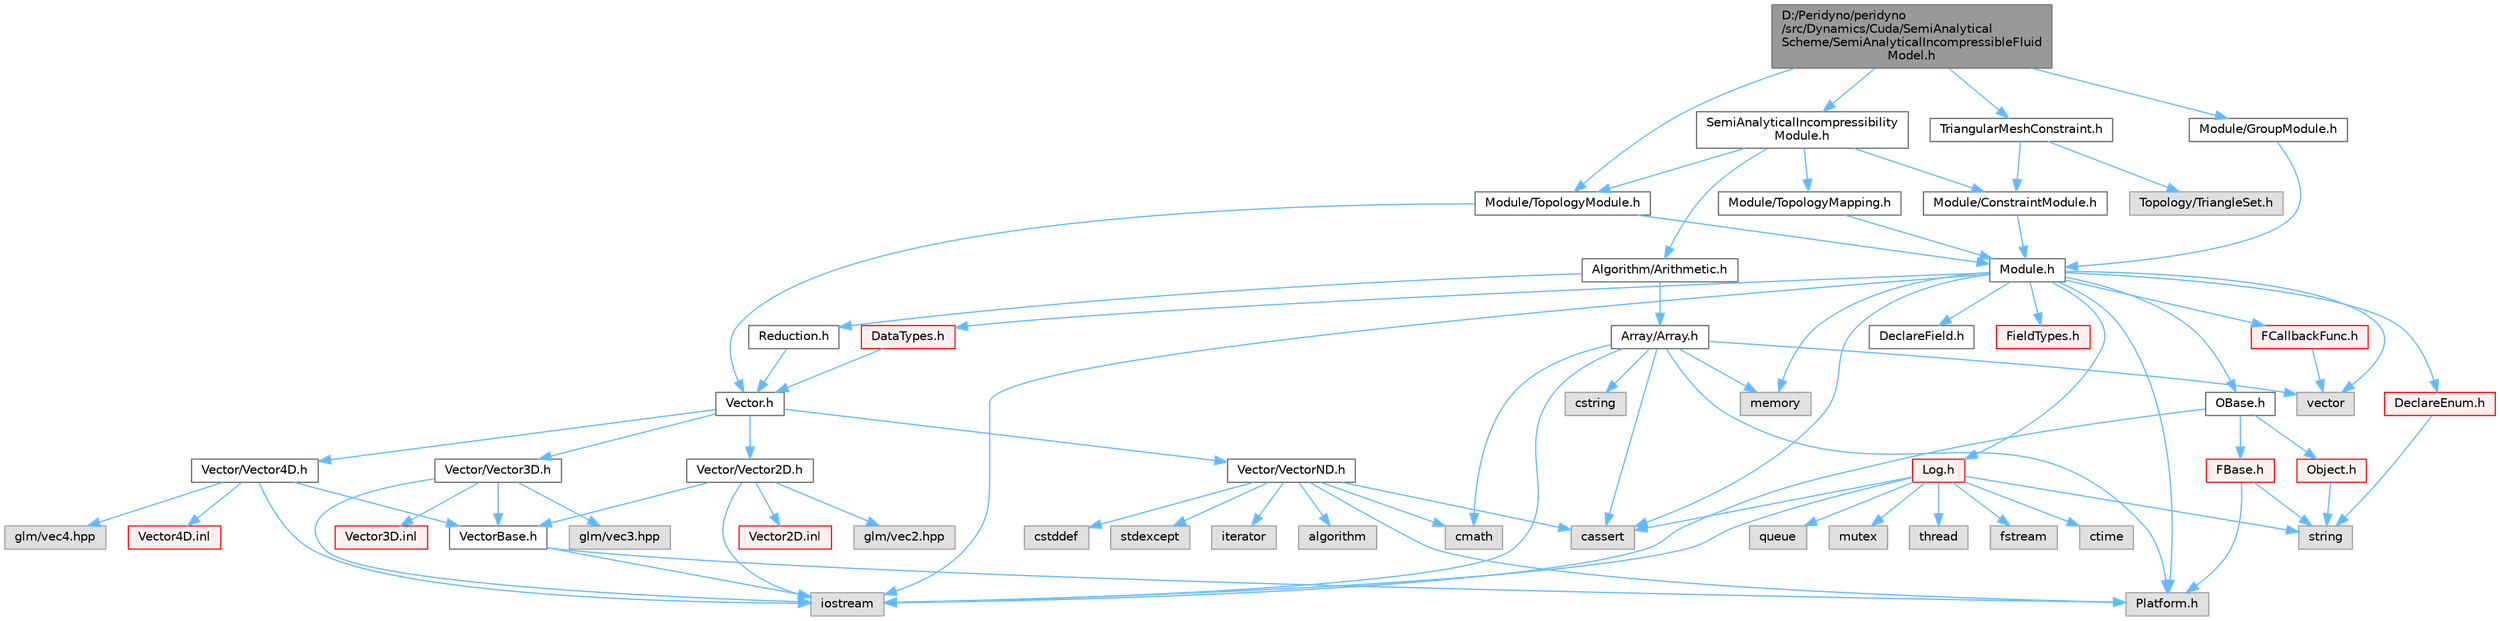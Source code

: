 digraph "D:/Peridyno/peridyno/src/Dynamics/Cuda/SemiAnalyticalScheme/SemiAnalyticalIncompressibleFluidModel.h"
{
 // LATEX_PDF_SIZE
  bgcolor="transparent";
  edge [fontname=Helvetica,fontsize=10,labelfontname=Helvetica,labelfontsize=10];
  node [fontname=Helvetica,fontsize=10,shape=box,height=0.2,width=0.4];
  Node1 [id="Node000001",label="D:/Peridyno/peridyno\l/src/Dynamics/Cuda/SemiAnalytical\lScheme/SemiAnalyticalIncompressibleFluid\lModel.h",height=0.2,width=0.4,color="gray40", fillcolor="grey60", style="filled", fontcolor="black",tooltip=" "];
  Node1 -> Node2 [id="edge1_Node000001_Node000002",color="steelblue1",style="solid",tooltip=" "];
  Node2 [id="Node000002",label="SemiAnalyticalIncompressibility\lModule.h",height=0.2,width=0.4,color="grey40", fillcolor="white", style="filled",URL="$_semi_analytical_incompressibility_module_8h.html",tooltip=" "];
  Node2 -> Node3 [id="edge2_Node000002_Node000003",color="steelblue1",style="solid",tooltip=" "];
  Node3 [id="Node000003",label="Module/ConstraintModule.h",height=0.2,width=0.4,color="grey40", fillcolor="white", style="filled",URL="$_constraint_module_8h.html",tooltip=" "];
  Node3 -> Node4 [id="edge3_Node000003_Node000004",color="steelblue1",style="solid",tooltip=" "];
  Node4 [id="Node000004",label="Module.h",height=0.2,width=0.4,color="grey40", fillcolor="white", style="filled",URL="$_module_8h.html",tooltip=" "];
  Node4 -> Node5 [id="edge4_Node000004_Node000005",color="steelblue1",style="solid",tooltip=" "];
  Node5 [id="Node000005",label="Platform.h",height=0.2,width=0.4,color="grey60", fillcolor="#E0E0E0", style="filled",tooltip=" "];
  Node4 -> Node6 [id="edge5_Node000004_Node000006",color="steelblue1",style="solid",tooltip=" "];
  Node6 [id="Node000006",label="memory",height=0.2,width=0.4,color="grey60", fillcolor="#E0E0E0", style="filled",tooltip=" "];
  Node4 -> Node7 [id="edge6_Node000004_Node000007",color="steelblue1",style="solid",tooltip=" "];
  Node7 [id="Node000007",label="vector",height=0.2,width=0.4,color="grey60", fillcolor="#E0E0E0", style="filled",tooltip=" "];
  Node4 -> Node8 [id="edge7_Node000004_Node000008",color="steelblue1",style="solid",tooltip=" "];
  Node8 [id="Node000008",label="cassert",height=0.2,width=0.4,color="grey60", fillcolor="#E0E0E0", style="filled",tooltip=" "];
  Node4 -> Node9 [id="edge8_Node000004_Node000009",color="steelblue1",style="solid",tooltip=" "];
  Node9 [id="Node000009",label="iostream",height=0.2,width=0.4,color="grey60", fillcolor="#E0E0E0", style="filled",tooltip=" "];
  Node4 -> Node10 [id="edge9_Node000004_Node000010",color="steelblue1",style="solid",tooltip=" "];
  Node10 [id="Node000010",label="OBase.h",height=0.2,width=0.4,color="grey40", fillcolor="white", style="filled",URL="$_o_base_8h.html",tooltip=" "];
  Node10 -> Node9 [id="edge10_Node000010_Node000009",color="steelblue1",style="solid",tooltip=" "];
  Node10 -> Node11 [id="edge11_Node000010_Node000011",color="steelblue1",style="solid",tooltip=" "];
  Node11 [id="Node000011",label="FBase.h",height=0.2,width=0.4,color="red", fillcolor="#FFF0F0", style="filled",URL="$_f_base_8h.html",tooltip=" "];
  Node11 -> Node5 [id="edge12_Node000011_Node000005",color="steelblue1",style="solid",tooltip=" "];
  Node11 -> Node14 [id="edge13_Node000011_Node000014",color="steelblue1",style="solid",tooltip=" "];
  Node14 [id="Node000014",label="string",height=0.2,width=0.4,color="grey60", fillcolor="#E0E0E0", style="filled",tooltip=" "];
  Node10 -> Node17 [id="edge14_Node000010_Node000017",color="steelblue1",style="solid",tooltip=" "];
  Node17 [id="Node000017",label="Object.h",height=0.2,width=0.4,color="red", fillcolor="#FFF0F0", style="filled",URL="$_object_8h.html",tooltip=" "];
  Node17 -> Node14 [id="edge15_Node000017_Node000014",color="steelblue1",style="solid",tooltip=" "];
  Node4 -> Node20 [id="edge16_Node000004_Node000020",color="steelblue1",style="solid",tooltip=" "];
  Node20 [id="Node000020",label="Log.h",height=0.2,width=0.4,color="red", fillcolor="#FFF0F0", style="filled",URL="$_log_8h.html",tooltip=" "];
  Node20 -> Node21 [id="edge17_Node000020_Node000021",color="steelblue1",style="solid",tooltip=" "];
  Node21 [id="Node000021",label="mutex",height=0.2,width=0.4,color="grey60", fillcolor="#E0E0E0", style="filled",tooltip=" "];
  Node20 -> Node22 [id="edge18_Node000020_Node000022",color="steelblue1",style="solid",tooltip=" "];
  Node22 [id="Node000022",label="thread",height=0.2,width=0.4,color="grey60", fillcolor="#E0E0E0", style="filled",tooltip=" "];
  Node20 -> Node14 [id="edge19_Node000020_Node000014",color="steelblue1",style="solid",tooltip=" "];
  Node20 -> Node23 [id="edge20_Node000020_Node000023",color="steelblue1",style="solid",tooltip=" "];
  Node23 [id="Node000023",label="fstream",height=0.2,width=0.4,color="grey60", fillcolor="#E0E0E0", style="filled",tooltip=" "];
  Node20 -> Node9 [id="edge21_Node000020_Node000009",color="steelblue1",style="solid",tooltip=" "];
  Node20 -> Node24 [id="edge22_Node000020_Node000024",color="steelblue1",style="solid",tooltip=" "];
  Node24 [id="Node000024",label="ctime",height=0.2,width=0.4,color="grey60", fillcolor="#E0E0E0", style="filled",tooltip=" "];
  Node20 -> Node25 [id="edge23_Node000020_Node000025",color="steelblue1",style="solid",tooltip=" "];
  Node25 [id="Node000025",label="queue",height=0.2,width=0.4,color="grey60", fillcolor="#E0E0E0", style="filled",tooltip=" "];
  Node20 -> Node8 [id="edge24_Node000020_Node000008",color="steelblue1",style="solid",tooltip=" "];
  Node4 -> Node29 [id="edge25_Node000004_Node000029",color="steelblue1",style="solid",tooltip=" "];
  Node29 [id="Node000029",label="DataTypes.h",height=0.2,width=0.4,color="red", fillcolor="#FFF0F0", style="filled",URL="$_data_types_8h.html",tooltip=" "];
  Node29 -> Node30 [id="edge26_Node000029_Node000030",color="steelblue1",style="solid",tooltip=" "];
  Node30 [id="Node000030",label="Vector.h",height=0.2,width=0.4,color="grey40", fillcolor="white", style="filled",URL="$_vector_8h.html",tooltip=" "];
  Node30 -> Node31 [id="edge27_Node000030_Node000031",color="steelblue1",style="solid",tooltip=" "];
  Node31 [id="Node000031",label="Vector/Vector2D.h",height=0.2,width=0.4,color="grey40", fillcolor="white", style="filled",URL="$_vector2_d_8h.html",tooltip=" "];
  Node31 -> Node32 [id="edge28_Node000031_Node000032",color="steelblue1",style="solid",tooltip=" "];
  Node32 [id="Node000032",label="glm/vec2.hpp",height=0.2,width=0.4,color="grey60", fillcolor="#E0E0E0", style="filled",tooltip=" "];
  Node31 -> Node9 [id="edge29_Node000031_Node000009",color="steelblue1",style="solid",tooltip=" "];
  Node31 -> Node33 [id="edge30_Node000031_Node000033",color="steelblue1",style="solid",tooltip=" "];
  Node33 [id="Node000033",label="VectorBase.h",height=0.2,width=0.4,color="grey40", fillcolor="white", style="filled",URL="$_vector_base_8h.html",tooltip=" "];
  Node33 -> Node9 [id="edge31_Node000033_Node000009",color="steelblue1",style="solid",tooltip=" "];
  Node33 -> Node5 [id="edge32_Node000033_Node000005",color="steelblue1",style="solid",tooltip=" "];
  Node31 -> Node34 [id="edge33_Node000031_Node000034",color="steelblue1",style="solid",tooltip=" "];
  Node34 [id="Node000034",label="Vector2D.inl",height=0.2,width=0.4,color="red", fillcolor="#FFF0F0", style="filled",URL="$_vector2_d_8inl.html",tooltip=" "];
  Node30 -> Node37 [id="edge34_Node000030_Node000037",color="steelblue1",style="solid",tooltip=" "];
  Node37 [id="Node000037",label="Vector/Vector3D.h",height=0.2,width=0.4,color="grey40", fillcolor="white", style="filled",URL="$_vector3_d_8h.html",tooltip=" "];
  Node37 -> Node38 [id="edge35_Node000037_Node000038",color="steelblue1",style="solid",tooltip=" "];
  Node38 [id="Node000038",label="glm/vec3.hpp",height=0.2,width=0.4,color="grey60", fillcolor="#E0E0E0", style="filled",tooltip=" "];
  Node37 -> Node9 [id="edge36_Node000037_Node000009",color="steelblue1",style="solid",tooltip=" "];
  Node37 -> Node33 [id="edge37_Node000037_Node000033",color="steelblue1",style="solid",tooltip=" "];
  Node37 -> Node39 [id="edge38_Node000037_Node000039",color="steelblue1",style="solid",tooltip=" "];
  Node39 [id="Node000039",label="Vector3D.inl",height=0.2,width=0.4,color="red", fillcolor="#FFF0F0", style="filled",URL="$_vector3_d_8inl.html",tooltip=" "];
  Node30 -> Node40 [id="edge39_Node000030_Node000040",color="steelblue1",style="solid",tooltip=" "];
  Node40 [id="Node000040",label="Vector/Vector4D.h",height=0.2,width=0.4,color="grey40", fillcolor="white", style="filled",URL="$_vector4_d_8h.html",tooltip=" "];
  Node40 -> Node41 [id="edge40_Node000040_Node000041",color="steelblue1",style="solid",tooltip=" "];
  Node41 [id="Node000041",label="glm/vec4.hpp",height=0.2,width=0.4,color="grey60", fillcolor="#E0E0E0", style="filled",tooltip=" "];
  Node40 -> Node9 [id="edge41_Node000040_Node000009",color="steelblue1",style="solid",tooltip=" "];
  Node40 -> Node33 [id="edge42_Node000040_Node000033",color="steelblue1",style="solid",tooltip=" "];
  Node40 -> Node42 [id="edge43_Node000040_Node000042",color="steelblue1",style="solid",tooltip=" "];
  Node42 [id="Node000042",label="Vector4D.inl",height=0.2,width=0.4,color="red", fillcolor="#FFF0F0", style="filled",URL="$_vector4_d_8inl.html",tooltip=" "];
  Node30 -> Node43 [id="edge44_Node000030_Node000043",color="steelblue1",style="solid",tooltip=" "];
  Node43 [id="Node000043",label="Vector/VectorND.h",height=0.2,width=0.4,color="grey40", fillcolor="white", style="filled",URL="$_vector_n_d_8h.html",tooltip=" "];
  Node43 -> Node44 [id="edge45_Node000043_Node000044",color="steelblue1",style="solid",tooltip=" "];
  Node44 [id="Node000044",label="cstddef",height=0.2,width=0.4,color="grey60", fillcolor="#E0E0E0", style="filled",tooltip=" "];
  Node43 -> Node45 [id="edge46_Node000043_Node000045",color="steelblue1",style="solid",tooltip=" "];
  Node45 [id="Node000045",label="stdexcept",height=0.2,width=0.4,color="grey60", fillcolor="#E0E0E0", style="filled",tooltip=" "];
  Node43 -> Node46 [id="edge47_Node000043_Node000046",color="steelblue1",style="solid",tooltip=" "];
  Node46 [id="Node000046",label="iterator",height=0.2,width=0.4,color="grey60", fillcolor="#E0E0E0", style="filled",tooltip=" "];
  Node43 -> Node47 [id="edge48_Node000043_Node000047",color="steelblue1",style="solid",tooltip=" "];
  Node47 [id="Node000047",label="algorithm",height=0.2,width=0.4,color="grey60", fillcolor="#E0E0E0", style="filled",tooltip=" "];
  Node43 -> Node48 [id="edge49_Node000043_Node000048",color="steelblue1",style="solid",tooltip=" "];
  Node48 [id="Node000048",label="cmath",height=0.2,width=0.4,color="grey60", fillcolor="#E0E0E0", style="filled",tooltip=" "];
  Node43 -> Node8 [id="edge50_Node000043_Node000008",color="steelblue1",style="solid",tooltip=" "];
  Node43 -> Node5 [id="edge51_Node000043_Node000005",color="steelblue1",style="solid",tooltip=" "];
  Node4 -> Node70 [id="edge52_Node000004_Node000070",color="steelblue1",style="solid",tooltip=" "];
  Node70 [id="Node000070",label="DeclareEnum.h",height=0.2,width=0.4,color="red", fillcolor="#FFF0F0", style="filled",URL="$_declare_enum_8h.html",tooltip=" "];
  Node70 -> Node14 [id="edge53_Node000070_Node000014",color="steelblue1",style="solid",tooltip=" "];
  Node4 -> Node85 [id="edge54_Node000004_Node000085",color="steelblue1",style="solid",tooltip=" "];
  Node85 [id="Node000085",label="DeclareField.h",height=0.2,width=0.4,color="grey40", fillcolor="white", style="filled",URL="$_declare_field_8h.html",tooltip=" "];
  Node4 -> Node86 [id="edge55_Node000004_Node000086",color="steelblue1",style="solid",tooltip=" "];
  Node86 [id="Node000086",label="FCallbackFunc.h",height=0.2,width=0.4,color="red", fillcolor="#FFF0F0", style="filled",URL="$_f_callback_func_8h.html",tooltip=" "];
  Node86 -> Node7 [id="edge56_Node000086_Node000007",color="steelblue1",style="solid",tooltip=" "];
  Node4 -> Node87 [id="edge57_Node000004_Node000087",color="steelblue1",style="solid",tooltip=" "];
  Node87 [id="Node000087",label="FieldTypes.h",height=0.2,width=0.4,color="red", fillcolor="#FFF0F0", style="filled",URL="$_field_types_8h.html",tooltip=" "];
  Node2 -> Node89 [id="edge58_Node000002_Node000089",color="steelblue1",style="solid",tooltip=" "];
  Node89 [id="Node000089",label="Module/TopologyModule.h",height=0.2,width=0.4,color="grey40", fillcolor="white", style="filled",URL="$_topology_module_8h.html",tooltip=" "];
  Node89 -> Node30 [id="edge59_Node000089_Node000030",color="steelblue1",style="solid",tooltip=" "];
  Node89 -> Node4 [id="edge60_Node000089_Node000004",color="steelblue1",style="solid",tooltip=" "];
  Node2 -> Node90 [id="edge61_Node000002_Node000090",color="steelblue1",style="solid",tooltip=" "];
  Node90 [id="Node000090",label="Module/TopologyMapping.h",height=0.2,width=0.4,color="grey40", fillcolor="white", style="filled",URL="$_topology_mapping_8h.html",tooltip=" "];
  Node90 -> Node4 [id="edge62_Node000090_Node000004",color="steelblue1",style="solid",tooltip=" "];
  Node2 -> Node91 [id="edge63_Node000002_Node000091",color="steelblue1",style="solid",tooltip=" "];
  Node91 [id="Node000091",label="Algorithm/Arithmetic.h",height=0.2,width=0.4,color="grey40", fillcolor="white", style="filled",URL="$_arithmetic_8h.html",tooltip=" "];
  Node91 -> Node92 [id="edge64_Node000091_Node000092",color="steelblue1",style="solid",tooltip=" "];
  Node92 [id="Node000092",label="Reduction.h",height=0.2,width=0.4,color="grey40", fillcolor="white", style="filled",URL="$_reduction_8h.html",tooltip=" "];
  Node92 -> Node30 [id="edge65_Node000092_Node000030",color="steelblue1",style="solid",tooltip=" "];
  Node91 -> Node74 [id="edge66_Node000091_Node000074",color="steelblue1",style="solid",tooltip=" "];
  Node74 [id="Node000074",label="Array/Array.h",height=0.2,width=0.4,color="grey40", fillcolor="white", style="filled",URL="$_array_8h.html",tooltip=" "];
  Node74 -> Node5 [id="edge67_Node000074_Node000005",color="steelblue1",style="solid",tooltip=" "];
  Node74 -> Node8 [id="edge68_Node000074_Node000008",color="steelblue1",style="solid",tooltip=" "];
  Node74 -> Node7 [id="edge69_Node000074_Node000007",color="steelblue1",style="solid",tooltip=" "];
  Node74 -> Node9 [id="edge70_Node000074_Node000009",color="steelblue1",style="solid",tooltip=" "];
  Node74 -> Node75 [id="edge71_Node000074_Node000075",color="steelblue1",style="solid",tooltip=" "];
  Node75 [id="Node000075",label="cstring",height=0.2,width=0.4,color="grey60", fillcolor="#E0E0E0", style="filled",tooltip=" "];
  Node74 -> Node6 [id="edge72_Node000074_Node000006",color="steelblue1",style="solid",tooltip=" "];
  Node74 -> Node48 [id="edge73_Node000074_Node000048",color="steelblue1",style="solid",tooltip=" "];
  Node1 -> Node89 [id="edge74_Node000001_Node000089",color="steelblue1",style="solid",tooltip=" "];
  Node1 -> Node93 [id="edge75_Node000001_Node000093",color="steelblue1",style="solid",tooltip=" "];
  Node93 [id="Node000093",label="Module/GroupModule.h",height=0.2,width=0.4,color="grey40", fillcolor="white", style="filled",URL="$_group_module_8h.html",tooltip=" "];
  Node93 -> Node4 [id="edge76_Node000093_Node000004",color="steelblue1",style="solid",tooltip=" "];
  Node1 -> Node94 [id="edge77_Node000001_Node000094",color="steelblue1",style="solid",tooltip=" "];
  Node94 [id="Node000094",label="TriangularMeshConstraint.h",height=0.2,width=0.4,color="grey40", fillcolor="white", style="filled",URL="$_triangular_mesh_constraint_8h.html",tooltip=" "];
  Node94 -> Node3 [id="edge78_Node000094_Node000003",color="steelblue1",style="solid",tooltip=" "];
  Node94 -> Node95 [id="edge79_Node000094_Node000095",color="steelblue1",style="solid",tooltip=" "];
  Node95 [id="Node000095",label="Topology/TriangleSet.h",height=0.2,width=0.4,color="grey60", fillcolor="#E0E0E0", style="filled",tooltip=" "];
}

